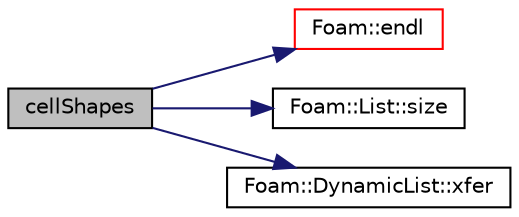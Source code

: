 digraph "cellShapes"
{
  bgcolor="transparent";
  edge [fontname="Helvetica",fontsize="10",labelfontname="Helvetica",labelfontsize="10"];
  node [fontname="Helvetica",fontsize="10",shape=record];
  rankdir="LR";
  Node6262 [label="cellShapes",height=0.2,width=0.4,color="black", fillcolor="grey75", style="filled", fontcolor="black"];
  Node6262 -> Node6263 [color="midnightblue",fontsize="10",style="solid",fontname="Helvetica"];
  Node6263 [label="Foam::endl",height=0.2,width=0.4,color="red",URL="$a21851.html#a2db8fe02a0d3909e9351bb4275b23ce4",tooltip="Add newline and flush stream. "];
  Node6262 -> Node6265 [color="midnightblue",fontsize="10",style="solid",fontname="Helvetica"];
  Node6265 [label="Foam::List::size",height=0.2,width=0.4,color="black",URL="$a26833.html#a8a5f6fa29bd4b500caf186f60245b384",tooltip="Override size to be inconsistent with allocated storage. "];
  Node6262 -> Node6266 [color="midnightblue",fontsize="10",style="solid",fontname="Helvetica"];
  Node6266 [label="Foam::DynamicList::xfer",height=0.2,width=0.4,color="black",URL="$a27005.html#a48f43ee271fb2edb0fb241b72af0e59c",tooltip="Transfer contents to the Xfer container as a plain List. "];
}
